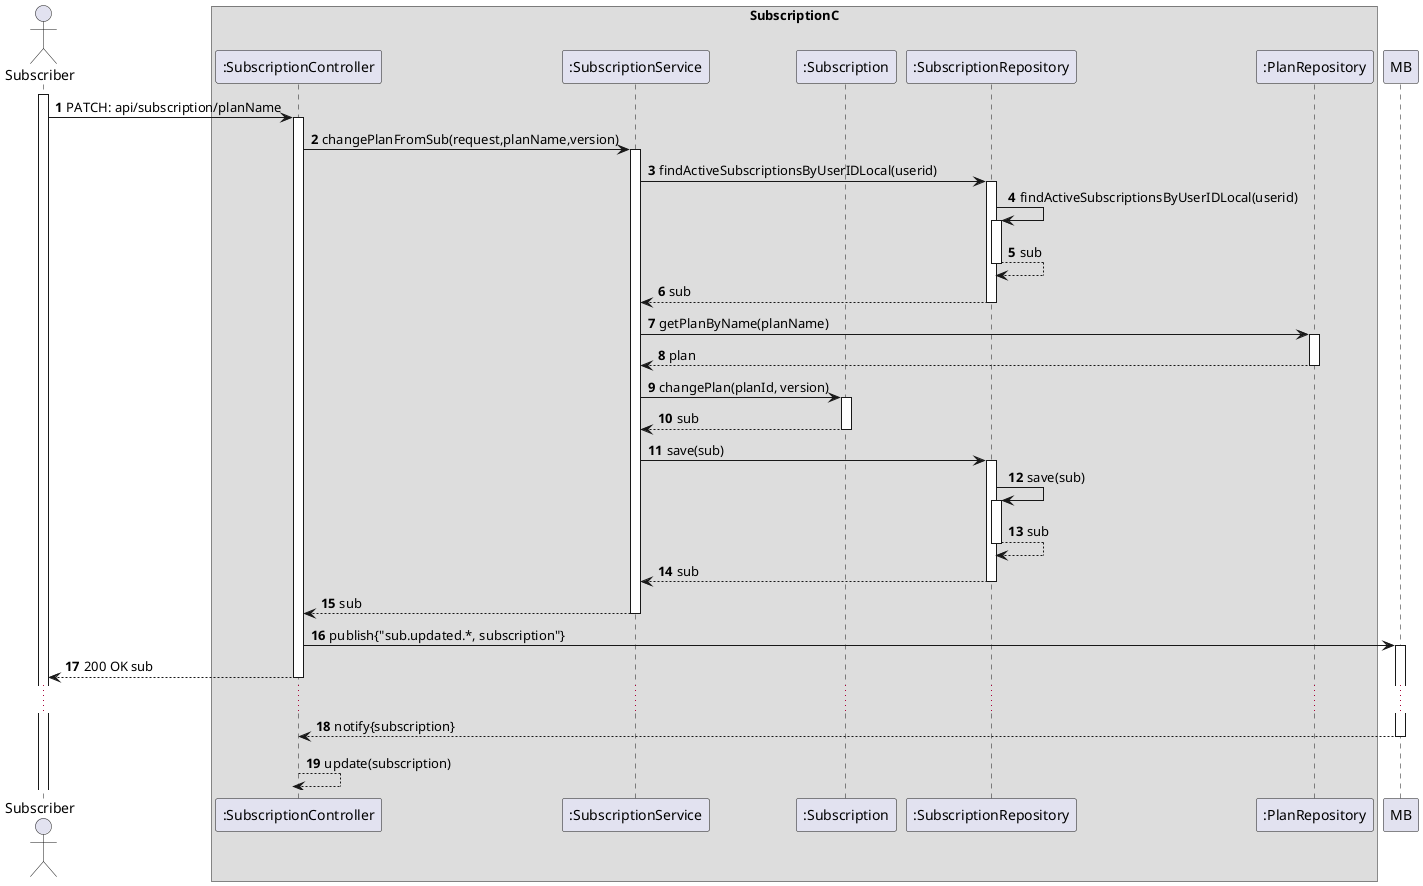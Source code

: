@startuml
'https://plantuml.com/sequence-diagram
autoactivate on
autonumber

actor "Subscriber" as Subscriber
box "SubscriptionC"
    participant ":SubscriptionController" as Ctrl
    participant ":SubscriptionService" as Service
    participant ":Subscription" as Subscription
    participant ":SubscriptionRepository" as Repo
    participant ":PlanRepository" as PlanRepo
end box

activate Subscriber




Subscriber -> Ctrl: PATCH: api/subscription/planName
Ctrl -> Service: changePlanFromSub(request,planName,version)

Service -> Repo:findActiveSubscriptionsByUserIDLocal(userid)
Repo -> Repo: findActiveSubscriptionsByUserIDLocal(userid)
Repo --> Repo: sub
Repo --> Service: sub

Service -> PlanRepo: getPlanByName(planName)
PlanRepo --> Service: plan

Service->Subscription: changePlan(planId, version)
Subscription--> Service: sub
Service->Repo: save(sub)
Repo->Repo:save(sub)
Repo-->Repo:sub
Repo-->Service: sub
Service --> Ctrl: sub

Ctrl -> MB: publish{"sub.updated.*, subscription"}

Ctrl --> Subscriber: 200 OK sub
...
MB --> Ctrl:notify{subscription}
Ctrl --> Ctrl:update(subscription)






@enduml
